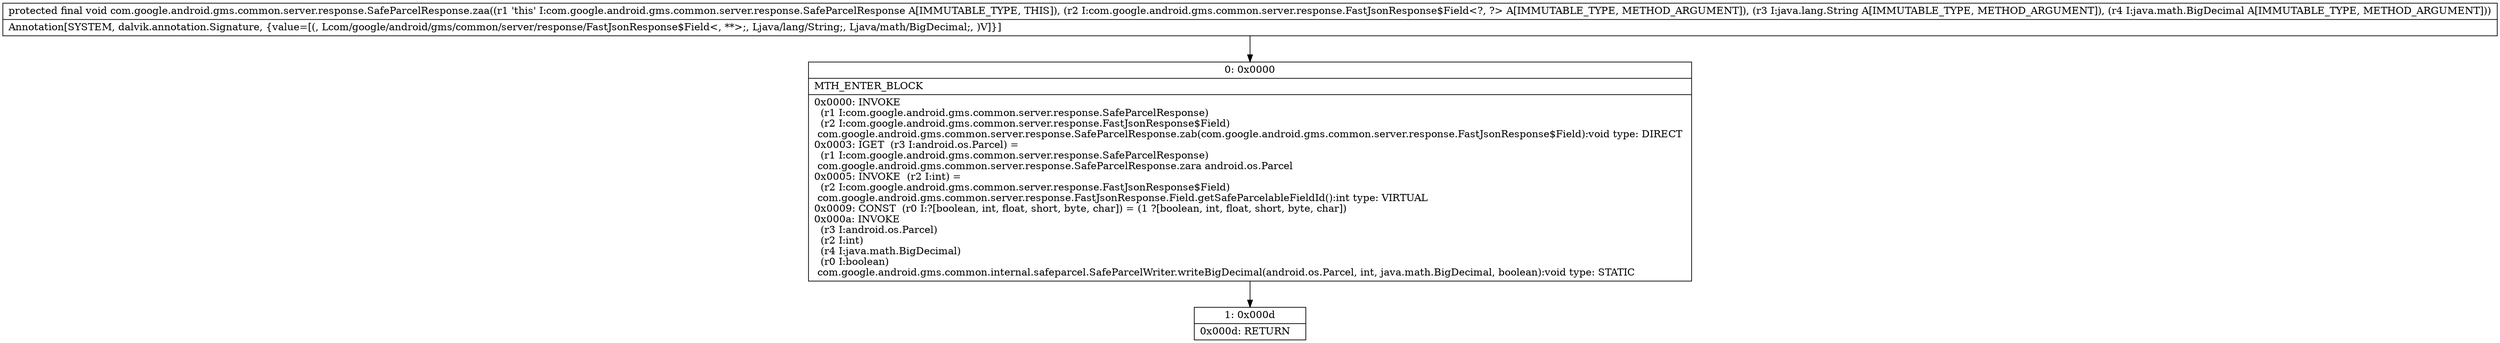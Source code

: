digraph "CFG forcom.google.android.gms.common.server.response.SafeParcelResponse.zaa(Lcom\/google\/android\/gms\/common\/server\/response\/FastJsonResponse$Field;Ljava\/lang\/String;Ljava\/math\/BigDecimal;)V" {
Node_0 [shape=record,label="{0\:\ 0x0000|MTH_ENTER_BLOCK\l|0x0000: INVOKE  \l  (r1 I:com.google.android.gms.common.server.response.SafeParcelResponse)\l  (r2 I:com.google.android.gms.common.server.response.FastJsonResponse$Field)\l com.google.android.gms.common.server.response.SafeParcelResponse.zab(com.google.android.gms.common.server.response.FastJsonResponse$Field):void type: DIRECT \l0x0003: IGET  (r3 I:android.os.Parcel) = \l  (r1 I:com.google.android.gms.common.server.response.SafeParcelResponse)\l com.google.android.gms.common.server.response.SafeParcelResponse.zara android.os.Parcel \l0x0005: INVOKE  (r2 I:int) = \l  (r2 I:com.google.android.gms.common.server.response.FastJsonResponse$Field)\l com.google.android.gms.common.server.response.FastJsonResponse.Field.getSafeParcelableFieldId():int type: VIRTUAL \l0x0009: CONST  (r0 I:?[boolean, int, float, short, byte, char]) = (1 ?[boolean, int, float, short, byte, char]) \l0x000a: INVOKE  \l  (r3 I:android.os.Parcel)\l  (r2 I:int)\l  (r4 I:java.math.BigDecimal)\l  (r0 I:boolean)\l com.google.android.gms.common.internal.safeparcel.SafeParcelWriter.writeBigDecimal(android.os.Parcel, int, java.math.BigDecimal, boolean):void type: STATIC \l}"];
Node_1 [shape=record,label="{1\:\ 0x000d|0x000d: RETURN   \l}"];
MethodNode[shape=record,label="{protected final void com.google.android.gms.common.server.response.SafeParcelResponse.zaa((r1 'this' I:com.google.android.gms.common.server.response.SafeParcelResponse A[IMMUTABLE_TYPE, THIS]), (r2 I:com.google.android.gms.common.server.response.FastJsonResponse$Field\<?, ?\> A[IMMUTABLE_TYPE, METHOD_ARGUMENT]), (r3 I:java.lang.String A[IMMUTABLE_TYPE, METHOD_ARGUMENT]), (r4 I:java.math.BigDecimal A[IMMUTABLE_TYPE, METHOD_ARGUMENT]))  | Annotation[SYSTEM, dalvik.annotation.Signature, \{value=[(, Lcom\/google\/android\/gms\/common\/server\/response\/FastJsonResponse$Field\<, **\>;, Ljava\/lang\/String;, Ljava\/math\/BigDecimal;, )V]\}]\l}"];
MethodNode -> Node_0;
Node_0 -> Node_1;
}

